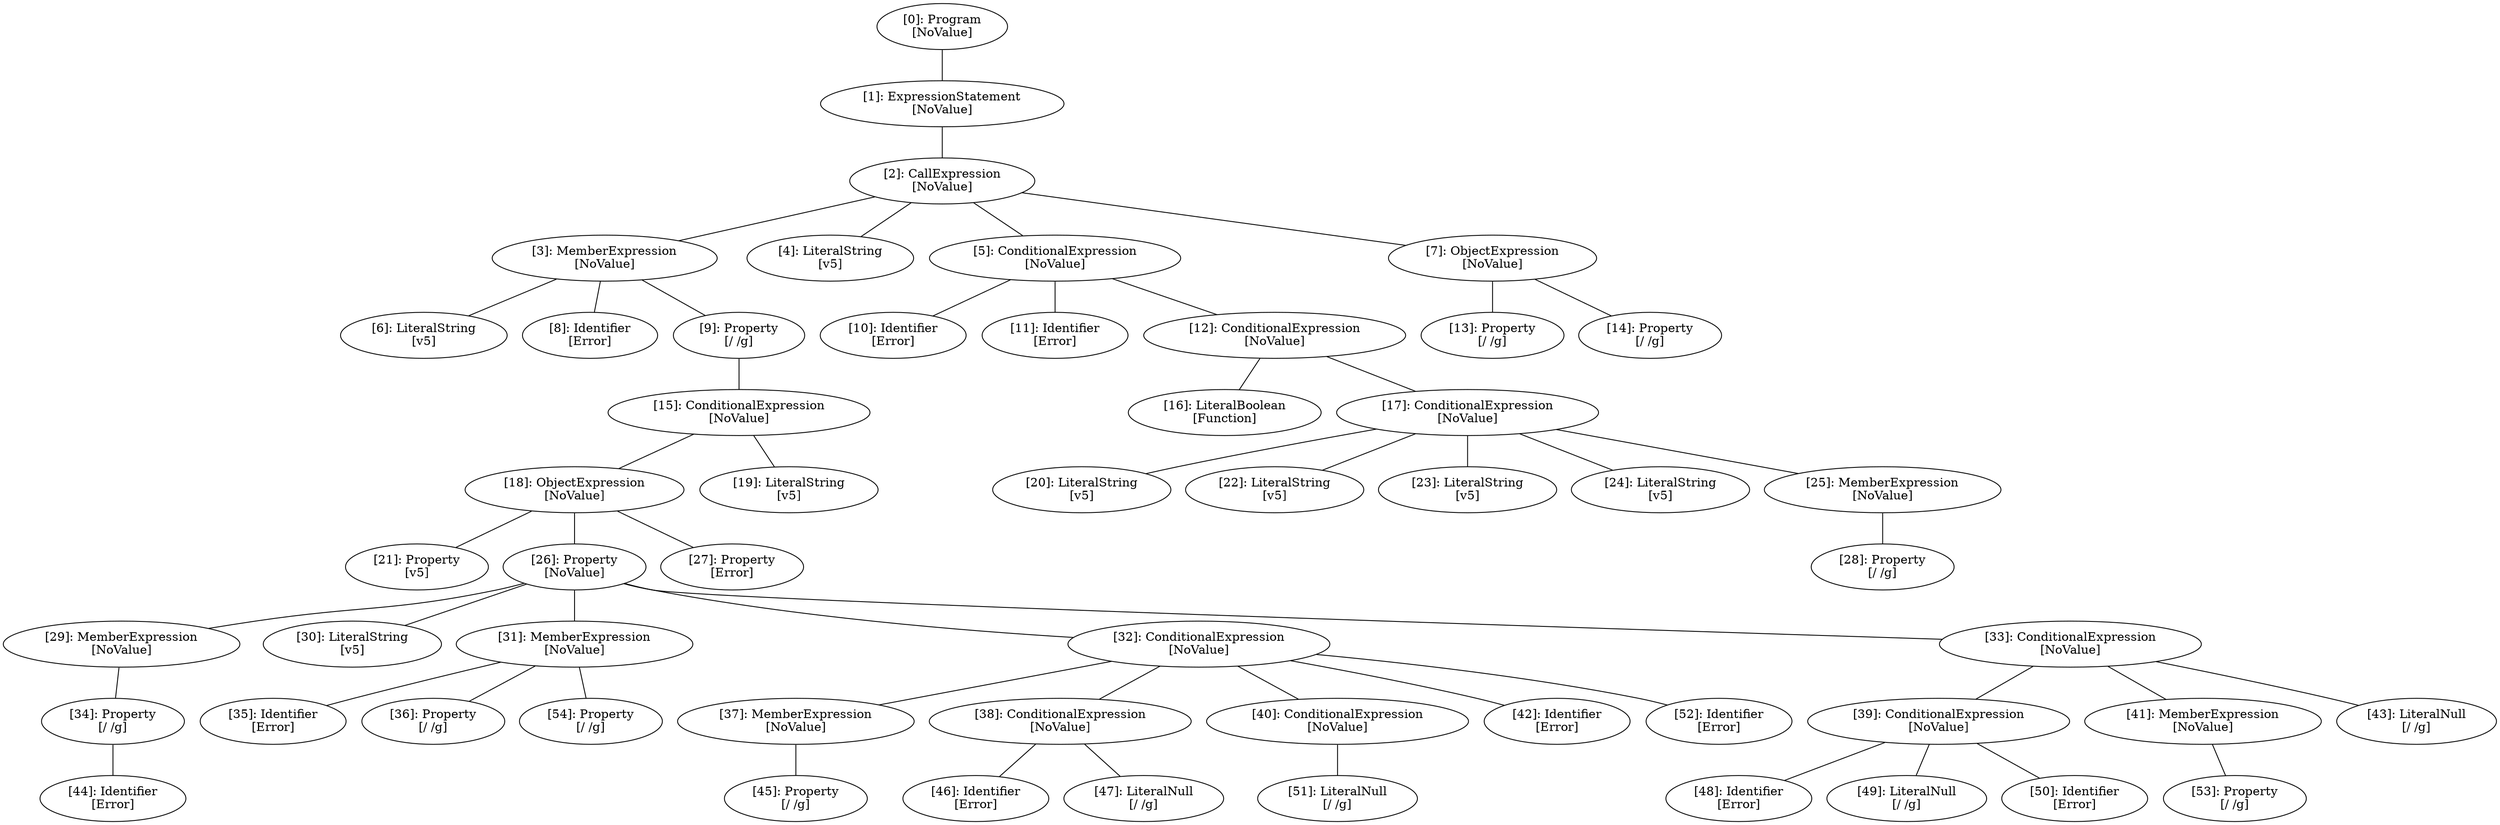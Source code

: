 // Result
graph {
	0 [label="[0]: Program
[NoValue]"]
	1 [label="[1]: ExpressionStatement
[NoValue]"]
	2 [label="[2]: CallExpression
[NoValue]"]
	3 [label="[3]: MemberExpression
[NoValue]"]
	4 [label="[4]: LiteralString
[v5]"]
	5 [label="[5]: ConditionalExpression
[NoValue]"]
	6 [label="[6]: LiteralString
[v5]"]
	7 [label="[7]: ObjectExpression
[NoValue]"]
	8 [label="[8]: Identifier
[Error]"]
	9 [label="[9]: Property
[/ /g]"]
	10 [label="[10]: Identifier
[Error]"]
	11 [label="[11]: Identifier
[Error]"]
	12 [label="[12]: ConditionalExpression
[NoValue]"]
	13 [label="[13]: Property
[/ /g]"]
	14 [label="[14]: Property
[/ /g]"]
	15 [label="[15]: ConditionalExpression
[NoValue]"]
	16 [label="[16]: LiteralBoolean
[Function]"]
	17 [label="[17]: ConditionalExpression
[NoValue]"]
	18 [label="[18]: ObjectExpression
[NoValue]"]
	19 [label="[19]: LiteralString
[v5]"]
	20 [label="[20]: LiteralString
[v5]"]
	21 [label="[21]: Property
[v5]"]
	22 [label="[22]: LiteralString
[v5]"]
	23 [label="[23]: LiteralString
[v5]"]
	24 [label="[24]: LiteralString
[v5]"]
	25 [label="[25]: MemberExpression
[NoValue]"]
	26 [label="[26]: Property
[NoValue]"]
	27 [label="[27]: Property
[Error]"]
	28 [label="[28]: Property
[/ /g]"]
	29 [label="[29]: MemberExpression
[NoValue]"]
	30 [label="[30]: LiteralString
[v5]"]
	31 [label="[31]: MemberExpression
[NoValue]"]
	32 [label="[32]: ConditionalExpression
[NoValue]"]
	33 [label="[33]: ConditionalExpression
[NoValue]"]
	34 [label="[34]: Property
[/ /g]"]
	35 [label="[35]: Identifier
[Error]"]
	36 [label="[36]: Property
[/ /g]"]
	37 [label="[37]: MemberExpression
[NoValue]"]
	38 [label="[38]: ConditionalExpression
[NoValue]"]
	39 [label="[39]: ConditionalExpression
[NoValue]"]
	40 [label="[40]: ConditionalExpression
[NoValue]"]
	41 [label="[41]: MemberExpression
[NoValue]"]
	42 [label="[42]: Identifier
[Error]"]
	43 [label="[43]: LiteralNull
[/ /g]"]
	44 [label="[44]: Identifier
[Error]"]
	45 [label="[45]: Property
[/ /g]"]
	46 [label="[46]: Identifier
[Error]"]
	47 [label="[47]: LiteralNull
[/ /g]"]
	48 [label="[48]: Identifier
[Error]"]
	49 [label="[49]: LiteralNull
[/ /g]"]
	50 [label="[50]: Identifier
[Error]"]
	51 [label="[51]: LiteralNull
[/ /g]"]
	52 [label="[52]: Identifier
[Error]"]
	53 [label="[53]: Property
[/ /g]"]
	54 [label="[54]: Property
[/ /g]"]
	0 -- 1
	1 -- 2
	2 -- 3
	2 -- 4
	2 -- 5
	2 -- 7
	3 -- 6
	3 -- 8
	3 -- 9
	5 -- 10
	5 -- 11
	5 -- 12
	7 -- 13
	7 -- 14
	9 -- 15
	12 -- 16
	12 -- 17
	15 -- 18
	15 -- 19
	17 -- 20
	17 -- 22
	17 -- 23
	17 -- 24
	17 -- 25
	18 -- 21
	18 -- 26
	18 -- 27
	25 -- 28
	26 -- 29
	26 -- 30
	26 -- 31
	26 -- 32
	26 -- 33
	29 -- 34
	31 -- 35
	31 -- 36
	31 -- 54
	32 -- 37
	32 -- 38
	32 -- 40
	32 -- 42
	32 -- 52
	33 -- 39
	33 -- 41
	33 -- 43
	34 -- 44
	37 -- 45
	38 -- 46
	38 -- 47
	39 -- 48
	39 -- 49
	39 -- 50
	40 -- 51
	41 -- 53
}
